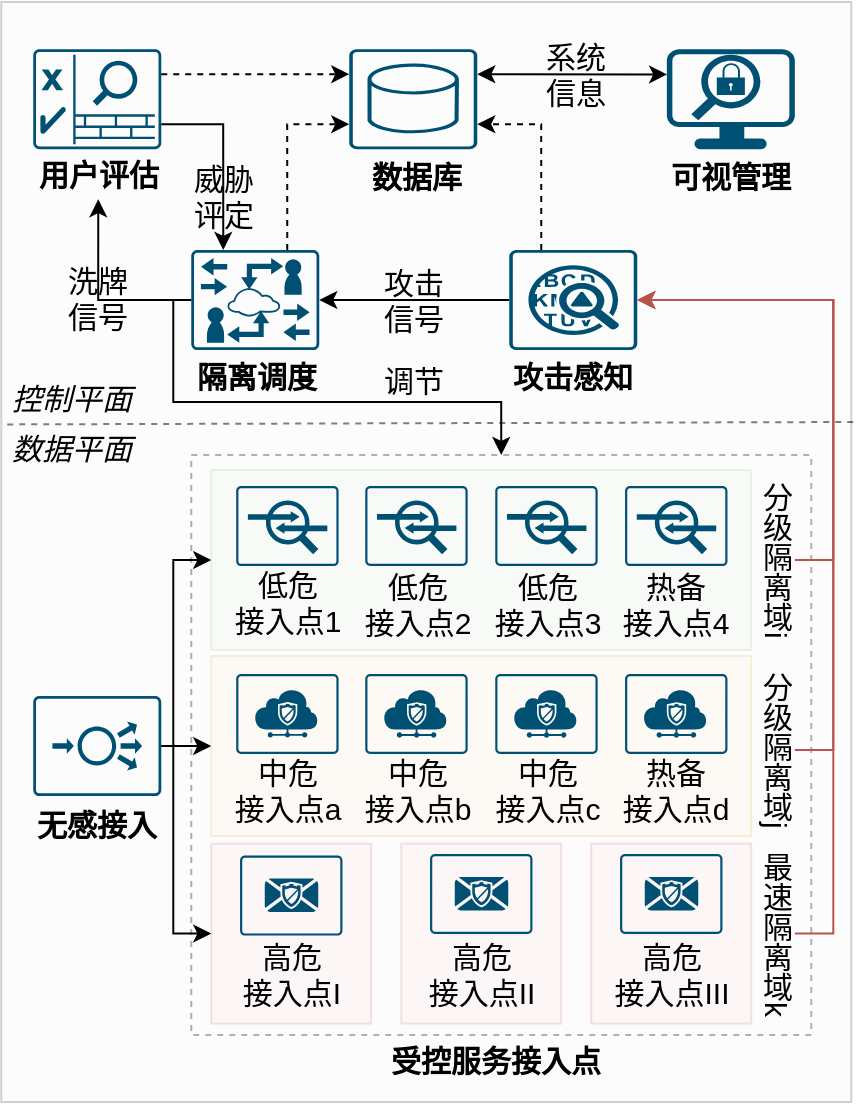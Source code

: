 <mxfile version="27.1.6">
  <diagram name="第 1 页" id="qqDqN3thq60somkiSkHn">
    <mxGraphModel dx="1546" dy="892" grid="1" gridSize="10" guides="1" tooltips="1" connect="1" arrows="1" fold="1" page="1" pageScale="1" pageWidth="827" pageHeight="1169" math="0" shadow="0">
      <root>
        <mxCell id="0" />
        <mxCell id="1" parent="0" />
        <mxCell id="Wd5QwrPuI924RkZsZBoD-1" value="" style="rounded=0;whiteSpace=wrap;html=1;fontSize=15;fillColor=#f5f5f5;fontColor=#333333;strokeColor=#666666;opacity=30;" vertex="1" parent="1">
          <mxGeometry x="587.63" y="730" width="425" height="550" as="geometry" />
        </mxCell>
        <mxCell id="Wd5QwrPuI924RkZsZBoD-2" value="" style="rounded=0;whiteSpace=wrap;html=1;fontSize=15;dashed=1;fillColor=none;fontColor=#333333;strokeColor=#000000;opacity=30;" vertex="1" parent="1">
          <mxGeometry x="682.63" y="956.5" width="310" height="290" as="geometry" />
        </mxCell>
        <mxCell id="Wd5QwrPuI924RkZsZBoD-3" value="" style="rounded=0;whiteSpace=wrap;html=1;fontSize=15;fillColor=#f8cecc;opacity=15;strokeColor=#b85450;" vertex="1" parent="1">
          <mxGeometry x="692.63" y="1150.81" width="80" height="90" as="geometry" />
        </mxCell>
        <mxCell id="Wd5QwrPuI924RkZsZBoD-4" value="" style="rounded=0;whiteSpace=wrap;html=1;fontSize=15;fillColor=#f8cecc;opacity=15;strokeColor=#b85450;" vertex="1" parent="1">
          <mxGeometry x="787.63" y="1150.81" width="80" height="90" as="geometry" />
        </mxCell>
        <mxCell id="Wd5QwrPuI924RkZsZBoD-5" value="" style="rounded=0;whiteSpace=wrap;html=1;fontSize=15;fillColor=#f8cecc;opacity=15;strokeColor=#b85450;" vertex="1" parent="1">
          <mxGeometry x="882.63" y="1150.81" width="80" height="90" as="geometry" />
        </mxCell>
        <mxCell id="Wd5QwrPuI924RkZsZBoD-7" value="" style="rounded=0;whiteSpace=wrap;html=1;fontSize=15;fillColor=#d5e8d4;opacity=15;strokeColor=#82b366;" vertex="1" parent="1">
          <mxGeometry x="692.63" y="964" width="270" height="90" as="geometry" />
        </mxCell>
        <mxCell id="Wd5QwrPuI924RkZsZBoD-10" style="edgeStyle=orthogonalEdgeStyle;rounded=0;orthogonalLoop=1;jettySize=auto;html=1;entryX=0.5;entryY=0;entryDx=0;entryDy=0;exitX=0;exitY=0.5;exitDx=0;exitDy=0;exitPerimeter=0;" edge="1" parent="1" source="Wd5QwrPuI924RkZsZBoD-114" target="Wd5QwrPuI924RkZsZBoD-2">
          <mxGeometry relative="1" as="geometry">
            <Array as="points">
              <mxPoint x="673.63" y="879" />
              <mxPoint x="673.63" y="930" />
              <mxPoint x="837.63" y="930" />
            </Array>
          </mxGeometry>
        </mxCell>
        <mxCell id="Wd5QwrPuI924RkZsZBoD-11" value="&lt;b&gt;隔离调度&lt;/b&gt;" style="text;html=1;align=center;verticalAlign=middle;whiteSpace=wrap;rounded=0;fontSize=15;" vertex="1" parent="1">
          <mxGeometry x="682.63" y="904" width="65" height="25" as="geometry" />
        </mxCell>
        <mxCell id="Wd5QwrPuI924RkZsZBoD-12" value="&lt;b&gt;攻击感知&lt;/b&gt;" style="text;html=1;align=center;verticalAlign=middle;whiteSpace=wrap;rounded=0;fontSize=15;" vertex="1" parent="1">
          <mxGeometry x="841.13" y="904" width="65" height="25" as="geometry" />
        </mxCell>
        <mxCell id="Wd5QwrPuI924RkZsZBoD-13" value="分级隔离域i" style="text;html=1;align=center;verticalAlign=middle;whiteSpace=wrap;rounded=0;fontSize=15;horizontal=1;textDirection=vertical-lr;" vertex="1" parent="1">
          <mxGeometry x="964.43" y="964" width="20" height="90" as="geometry" />
        </mxCell>
        <mxCell id="Wd5QwrPuI924RkZsZBoD-14" value="" style="sketch=0;points=[[0.015,0.015,0],[0.985,0.015,0],[0.985,0.985,0],[0.015,0.985,0],[0.25,0,0],[0.5,0,0],[0.75,0,0],[1,0.25,0],[1,0.5,0],[1,0.75,0],[0.75,1,0],[0.5,1,0],[0.25,1,0],[0,0.75,0],[0,0.5,0],[0,0.25,0]];verticalLabelPosition=bottom;html=1;verticalAlign=top;align=center;pointerEvents=1;shape=mxgraph.cisco19.rect;prIcon=nac_appliance;fillColor=none;strokeColor=#005073;fontSize=15;" vertex="1" parent="1">
          <mxGeometry x="603.63" y="753.61" width="64" height="50" as="geometry" />
        </mxCell>
        <mxCell id="Wd5QwrPuI924RkZsZBoD-15" value="&lt;b&gt;用户评估&lt;/b&gt;" style="text;html=1;align=center;verticalAlign=middle;whiteSpace=wrap;rounded=0;fontSize=15;" vertex="1" parent="1">
          <mxGeometry x="603.63" y="803.61" width="65" height="25" as="geometry" />
        </mxCell>
        <mxCell id="Wd5QwrPuI924RkZsZBoD-16" value="威胁&lt;div&gt;评定&lt;/div&gt;" style="text;html=1;align=center;verticalAlign=middle;whiteSpace=wrap;rounded=0;fontSize=15;" vertex="1" parent="1">
          <mxGeometry x="668.63" y="811.5" width="60" height="30" as="geometry" />
        </mxCell>
        <mxCell id="Wd5QwrPuI924RkZsZBoD-17" value="洗牌信号" style="text;html=1;align=center;verticalAlign=middle;whiteSpace=wrap;rounded=0;fontSize=15;" vertex="1" parent="1">
          <mxGeometry x="614.13" y="862.5" width="44" height="30" as="geometry" />
        </mxCell>
        <mxCell id="Wd5QwrPuI924RkZsZBoD-18" value="" style="sketch=0;points=[[0.015,0.015,0],[0.985,0.015,0],[0.985,0.985,0],[0.015,0.985,0],[0.25,0,0],[0.5,0,0],[0.75,0,0],[1,0.25,0],[1,0.5,0],[1,0.75,0],[0.75,1,0],[0.5,1,0],[0.25,1,0],[0,0.75,0],[0,0.5,0],[0,0.25,0]];verticalLabelPosition=bottom;html=1;verticalAlign=top;align=center;pointerEvents=1;shape=mxgraph.cisco19.rect;prIcon=database_relational;fillColor=none;strokeColor=#005073;fontSize=15;" vertex="1" parent="1">
          <mxGeometry x="761.63" y="753.61" width="64" height="50" as="geometry" />
        </mxCell>
        <mxCell id="Wd5QwrPuI924RkZsZBoD-19" value="&lt;b&gt;数据库&lt;/b&gt;" style="text;html=1;align=center;verticalAlign=middle;whiteSpace=wrap;rounded=0;fontSize=15;" vertex="1" parent="1">
          <mxGeometry x="763.13" y="804.28" width="65" height="25" as="geometry" />
        </mxCell>
        <mxCell id="Wd5QwrPuI924RkZsZBoD-20" value="攻击&lt;div&gt;信号&lt;/div&gt;" style="text;html=1;align=center;verticalAlign=middle;whiteSpace=wrap;rounded=0;fontSize=15;" vertex="1" parent="1">
          <mxGeometry x="763.63" y="864" width="60" height="30" as="geometry" />
        </mxCell>
        <mxCell id="Wd5QwrPuI924RkZsZBoD-21" value="" style="points=[[0.03,0.03,0],[0.5,0,0],[0.97,0.03,0],[1,0.4,0],[0.97,0.745,0],[0.5,1,0],[0.03,0.745,0],[0,0.4,0]];verticalLabelPosition=bottom;sketch=0;html=1;verticalAlign=top;align=center;pointerEvents=1;shape=mxgraph.cisco19.stealthwatch_management_console_smc;fillColor=#005073;strokeColor=none;fontSize=15;" vertex="1" parent="1">
          <mxGeometry x="920.43" y="753.61" width="64" height="50" as="geometry" />
        </mxCell>
        <mxCell id="Wd5QwrPuI924RkZsZBoD-22" value="&lt;b&gt;可视管理&lt;/b&gt;" style="text;html=1;align=center;verticalAlign=middle;whiteSpace=wrap;rounded=0;fontSize=15;" vertex="1" parent="1">
          <mxGeometry x="920.43" y="804.28" width="65" height="25" as="geometry" />
        </mxCell>
        <mxCell id="Wd5QwrPuI924RkZsZBoD-23" value="系统&lt;div&gt;信息&lt;br&gt;&lt;/div&gt;" style="text;html=1;align=center;verticalAlign=middle;whiteSpace=wrap;rounded=0;fontSize=15;" vertex="1" parent="1">
          <mxGeometry x="844.63" y="751" width="60" height="30" as="geometry" />
        </mxCell>
        <mxCell id="Wd5QwrPuI924RkZsZBoD-28" value="" style="endArrow=classic;startArrow=none;html=1;rounded=0;entryX=0;entryY=0.25;entryDx=0;entryDy=0;entryPerimeter=0;fontSize=15;exitX=1;exitY=0.25;exitDx=0;exitDy=0;exitPerimeter=0;startFill=0;dashed=1;" edge="1" parent="1" source="Wd5QwrPuI924RkZsZBoD-14" target="Wd5QwrPuI924RkZsZBoD-18">
          <mxGeometry width="50" height="50" relative="1" as="geometry">
            <mxPoint x="673.63" y="664" as="sourcePoint" />
            <mxPoint x="723.63" y="614" as="targetPoint" />
          </mxGeometry>
        </mxCell>
        <mxCell id="Wd5QwrPuI924RkZsZBoD-29" value="" style="endArrow=classic;startArrow=classic;html=1;rounded=0;exitX=1;exitY=0.25;exitDx=0;exitDy=0;exitPerimeter=0;fontSize=15;entryX=0.002;entryY=0.252;entryDx=0;entryDy=0;entryPerimeter=0;" edge="1" parent="1" source="Wd5QwrPuI924RkZsZBoD-18" target="Wd5QwrPuI924RkZsZBoD-21">
          <mxGeometry width="50" height="50" relative="1" as="geometry">
            <mxPoint x="903.63" y="754" as="sourcePoint" />
            <mxPoint x="973.63" y="774" as="targetPoint" />
          </mxGeometry>
        </mxCell>
        <mxCell id="Wd5QwrPuI924RkZsZBoD-30" style="edgeStyle=orthogonalEdgeStyle;rounded=0;orthogonalLoop=1;jettySize=auto;html=1;entryX=1;entryY=0.5;entryDx=0;entryDy=0;entryPerimeter=0;" edge="1" parent="1" source="Wd5QwrPuI924RkZsZBoD-31" target="Wd5QwrPuI924RkZsZBoD-114">
          <mxGeometry relative="1" as="geometry">
            <mxPoint x="740.63" y="878.995" as="targetPoint" />
            <Array as="points">
              <mxPoint x="793.63" y="879" />
              <mxPoint x="793.63" y="879" />
            </Array>
          </mxGeometry>
        </mxCell>
        <mxCell id="Wd5QwrPuI924RkZsZBoD-31" value="" style="sketch=0;points=[[0.015,0.015,0],[0.985,0.015,0],[0.985,0.985,0],[0.015,0.985,0],[0.25,0,0],[0.5,0,0],[0.75,0,0],[1,0.25,0],[1,0.5,0],[1,0.75,0],[0.75,1,0],[0.5,1,0],[0.25,1,0],[0,0.75,0],[0,0.5,0],[0,0.25,0]];verticalLabelPosition=bottom;html=1;verticalAlign=top;align=center;pointerEvents=1;shape=mxgraph.cisco19.rect;prIcon=anomaly_detection;fillColor=none;strokeColor=#005073;fontSize=15;" vertex="1" parent="1">
          <mxGeometry x="841.63" y="854" width="64" height="50" as="geometry" />
        </mxCell>
        <mxCell id="Wd5QwrPuI924RkZsZBoD-32" value="" style="endArrow=none;dashed=1;html=1;strokeWidth=1;rounded=0;fontSize=15;entryX=0.004;entryY=0.384;entryDx=0;entryDy=0;entryPerimeter=0;opacity=50;" edge="1" parent="1" target="Wd5QwrPuI924RkZsZBoD-1">
          <mxGeometry width="50" height="50" relative="1" as="geometry">
            <mxPoint x="1013.63" y="940" as="sourcePoint" />
            <mxPoint x="593.63" y="940" as="targetPoint" />
          </mxGeometry>
        </mxCell>
        <mxCell id="Wd5QwrPuI924RkZsZBoD-33" value="&lt;font style=&quot;color: rgb(0, 0, 0);&quot;&gt;&lt;i&gt;数据平面&lt;/i&gt;&lt;/font&gt;" style="rounded=0;whiteSpace=wrap;html=1;fontSize=15;strokeColor=none;fillColor=none;" vertex="1" parent="1">
          <mxGeometry x="587.63" y="940" width="70" height="25" as="geometry" />
        </mxCell>
        <mxCell id="Wd5QwrPuI924RkZsZBoD-39" value="&lt;font style=&quot;color: rgb(0, 0, 0);&quot;&gt;&lt;i&gt;控制平面&lt;/i&gt;&lt;/font&gt;" style="rounded=0;whiteSpace=wrap;html=1;fontSize=15;strokeColor=none;fillColor=none;" vertex="1" parent="1">
          <mxGeometry x="587.63" y="915" width="70" height="25" as="geometry" />
        </mxCell>
        <mxCell id="Wd5QwrPuI924RkZsZBoD-69" style="edgeStyle=orthogonalEdgeStyle;rounded=0;orthogonalLoop=1;jettySize=auto;html=1;entryX=0.5;entryY=1;entryDx=0;entryDy=0;exitX=0;exitY=0.5;exitDx=0;exitDy=0;exitPerimeter=0;" edge="1" parent="1" source="Wd5QwrPuI924RkZsZBoD-114" target="Wd5QwrPuI924RkZsZBoD-15">
          <mxGeometry relative="1" as="geometry">
            <mxPoint x="673.63" y="880" as="sourcePoint" />
          </mxGeometry>
        </mxCell>
        <mxCell id="Wd5QwrPuI924RkZsZBoD-70" style="edgeStyle=orthogonalEdgeStyle;rounded=0;orthogonalLoop=1;jettySize=auto;html=1;entryX=0.25;entryY=0;entryDx=0;entryDy=0;entryPerimeter=0;exitX=1;exitY=0.75;exitDx=0;exitDy=0;exitPerimeter=0;" edge="1" parent="1" source="Wd5QwrPuI924RkZsZBoD-14" target="Wd5QwrPuI924RkZsZBoD-114">
          <mxGeometry relative="1" as="geometry">
            <mxPoint x="692.63" y="853.995" as="targetPoint" />
          </mxGeometry>
        </mxCell>
        <mxCell id="Wd5QwrPuI924RkZsZBoD-71" value="低危&lt;br&gt;&lt;div&gt;&lt;span&gt;接入点1&lt;/span&gt;&lt;/div&gt;" style="text;html=1;align=center;verticalAlign=middle;whiteSpace=wrap;rounded=0;fontSize=15;fontStyle=0" vertex="1" parent="1">
          <mxGeometry x="700.698" y="1012.639" width="60" height="35" as="geometry" />
        </mxCell>
        <mxCell id="Wd5QwrPuI924RkZsZBoD-72" style="edgeStyle=orthogonalEdgeStyle;rounded=0;orthogonalLoop=1;jettySize=auto;html=1;entryX=1;entryY=0.75;entryDx=0;entryDy=0;entryPerimeter=0;exitX=0.25;exitY=0;exitDx=0;exitDy=0;exitPerimeter=0;dashed=1;" edge="1" parent="1" source="Wd5QwrPuI924RkZsZBoD-31" target="Wd5QwrPuI924RkZsZBoD-18">
          <mxGeometry relative="1" as="geometry" />
        </mxCell>
        <mxCell id="Wd5QwrPuI924RkZsZBoD-73" style="edgeStyle=orthogonalEdgeStyle;rounded=0;orthogonalLoop=1;jettySize=auto;html=1;entryX=0;entryY=0.75;entryDx=0;entryDy=0;entryPerimeter=0;exitX=0.75;exitY=0;exitDx=0;exitDy=0;exitPerimeter=0;dashed=1;" edge="1" parent="1" source="Wd5QwrPuI924RkZsZBoD-114" target="Wd5QwrPuI924RkZsZBoD-18">
          <mxGeometry relative="1" as="geometry">
            <mxPoint x="724.63" y="853.995" as="sourcePoint" />
          </mxGeometry>
        </mxCell>
        <mxCell id="Wd5QwrPuI924RkZsZBoD-97" style="edgeStyle=orthogonalEdgeStyle;rounded=0;orthogonalLoop=1;jettySize=auto;html=1;entryX=0;entryY=0.5;entryDx=0;entryDy=0;" edge="1" parent="1" source="Wd5QwrPuI924RkZsZBoD-100" target="Wd5QwrPuI924RkZsZBoD-7">
          <mxGeometry relative="1" as="geometry">
            <Array as="points">
              <mxPoint x="673.63" y="1102" />
              <mxPoint x="673.63" y="1009" />
            </Array>
          </mxGeometry>
        </mxCell>
        <mxCell id="Wd5QwrPuI924RkZsZBoD-98" style="edgeStyle=orthogonalEdgeStyle;rounded=0;orthogonalLoop=1;jettySize=auto;html=1;entryX=0;entryY=0.5;entryDx=0;entryDy=0;" edge="1" parent="1" source="Wd5QwrPuI924RkZsZBoD-100" target="Wd5QwrPuI924RkZsZBoD-102">
          <mxGeometry relative="1" as="geometry" />
        </mxCell>
        <mxCell id="Wd5QwrPuI924RkZsZBoD-99" style="edgeStyle=orthogonalEdgeStyle;rounded=0;orthogonalLoop=1;jettySize=auto;html=1;entryX=0;entryY=0.5;entryDx=0;entryDy=0;" edge="1" parent="1" source="Wd5QwrPuI924RkZsZBoD-100" target="Wd5QwrPuI924RkZsZBoD-3">
          <mxGeometry relative="1" as="geometry">
            <Array as="points">
              <mxPoint x="673.63" y="1102" />
              <mxPoint x="673.63" y="1196" />
            </Array>
          </mxGeometry>
        </mxCell>
        <mxCell id="Wd5QwrPuI924RkZsZBoD-100" value="" style="sketch=0;points=[[0.015,0.015,0],[0.985,0.015,0],[0.985,0.985,0],[0.015,0.985,0],[0.25,0,0],[0.5,0,0],[0.75,0,0],[1,0.25,0],[1,0.5,0],[1,0.75,0],[0.75,1,0],[0.5,1,0],[0.25,1,0],[0,0.75,0],[0,0.5,0],[0,0.25,0]];verticalLabelPosition=bottom;html=1;verticalAlign=top;aspect=fixed;align=center;pointerEvents=1;shape=mxgraph.cisco19.rect;prIcon=load_balancer;fillColor=none;strokeColor=#005073;dashed=1;" vertex="1" parent="1">
          <mxGeometry x="603.63" y="1077" width="64" height="50" as="geometry" />
        </mxCell>
        <mxCell id="Wd5QwrPuI924RkZsZBoD-101" value="" style="sketch=0;points=[[0.015,0.015,0],[0.985,0.015,0],[0.985,0.985,0],[0.015,0.985,0],[0.25,0,0],[0.5,0,0],[0.75,0,0],[1,0.25,0],[1,0.5,0],[1,0.75,0],[0.75,1,0],[0.5,1,0],[0.25,1,0],[0,0.75,0],[0,0.5,0],[0,0.25,0]];verticalLabelPosition=bottom;html=1;verticalAlign=top;aspect=fixed;align=center;pointerEvents=1;shape=mxgraph.cisco19.rect;prIcon=ips_ids;fillColor=none;strokeColor=#005073;" vertex="1" parent="1">
          <mxGeometry x="705.098" y="972.02" width="51.2" height="40" as="geometry" />
        </mxCell>
        <mxCell id="Wd5QwrPuI924RkZsZBoD-102" value="" style="rounded=0;whiteSpace=wrap;html=1;fontSize=15;fillColor=#ffe6cc;opacity=15;strokeColor=#d79b00;" vertex="1" parent="1">
          <mxGeometry x="692.63" y="1057" width="270" height="90" as="geometry" />
        </mxCell>
        <mxCell id="Wd5QwrPuI924RkZsZBoD-103" value="" style="sketch=0;points=[[0.015,0.015,0],[0.985,0.015,0],[0.985,0.985,0],[0.015,0.985,0],[0.25,0,0],[0.5,0,0],[0.75,0,0],[1,0.25,0],[1,0.5,0],[1,0.75,0],[0.75,1,0],[0.5,1,0],[0.25,1,0],[0,0.75,0],[0,0.5,0],[0,0.25,0]];verticalLabelPosition=bottom;html=1;verticalAlign=top;aspect=fixed;align=center;pointerEvents=1;shape=mxgraph.cisco19.rect;prIcon=ips_ids;fillColor=none;strokeColor=#005073;" vertex="1" parent="1">
          <mxGeometry x="769.63" y="972" width="51.2" height="40" as="geometry" />
        </mxCell>
        <mxCell id="Wd5QwrPuI924RkZsZBoD-104" value="低危&lt;br&gt;&lt;div&gt;&lt;span&gt;接入点2&lt;/span&gt;&lt;/div&gt;" style="text;html=1;align=center;verticalAlign=middle;whiteSpace=wrap;rounded=0;fontSize=15;fontStyle=0" vertex="1" parent="1">
          <mxGeometry x="765.63" y="1013" width="60" height="35" as="geometry" />
        </mxCell>
        <mxCell id="Wd5QwrPuI924RkZsZBoD-105" value="" style="sketch=0;points=[[0.015,0.015,0],[0.985,0.015,0],[0.985,0.985,0],[0.015,0.985,0],[0.25,0,0],[0.5,0,0],[0.75,0,0],[1,0.25,0],[1,0.5,0],[1,0.75,0],[0.75,1,0],[0.5,1,0],[0.25,1,0],[0,0.75,0],[0,0.5,0],[0,0.25,0]];verticalLabelPosition=bottom;html=1;verticalAlign=top;aspect=fixed;align=center;pointerEvents=1;shape=mxgraph.cisco19.rect;prIcon=ips_ids;fillColor=none;strokeColor=#005073;" vertex="1" parent="1">
          <mxGeometry x="834.63" y="972" width="51.2" height="40" as="geometry" />
        </mxCell>
        <mxCell id="Wd5QwrPuI924RkZsZBoD-106" value="低危&lt;br&gt;&lt;div&gt;&lt;span&gt;接入点3&lt;/span&gt;&lt;/div&gt;" style="text;html=1;align=center;verticalAlign=middle;whiteSpace=wrap;rounded=0;fontSize=15;fontStyle=0" vertex="1" parent="1">
          <mxGeometry x="830.63" y="1013" width="60" height="35" as="geometry" />
        </mxCell>
        <mxCell id="Wd5QwrPuI924RkZsZBoD-107" value="" style="sketch=0;points=[[0.015,0.015,0],[0.985,0.015,0],[0.985,0.985,0],[0.015,0.985,0],[0.25,0,0],[0.5,0,0],[0.75,0,0],[1,0.25,0],[1,0.5,0],[1,0.75,0],[0.75,1,0],[0.5,1,0],[0.25,1,0],[0,0.75,0],[0,0.5,0],[0,0.25,0]];verticalLabelPosition=bottom;html=1;verticalAlign=top;aspect=fixed;align=center;pointerEvents=1;shape=mxgraph.cisco19.rect;prIcon=ips_ids;fillColor=none;strokeColor=#005073;" vertex="1" parent="1">
          <mxGeometry x="899.532" y="972.02" width="51.2" height="40" as="geometry" />
        </mxCell>
        <mxCell id="Wd5QwrPuI924RkZsZBoD-108" value="&lt;span&gt;热备&lt;/span&gt;&lt;br&gt;&lt;div&gt;&lt;span&gt;接入点4&lt;/span&gt;&lt;/div&gt;" style="text;html=1;align=center;verticalAlign=middle;whiteSpace=wrap;rounded=0;fontSize=15;fontStyle=0" vertex="1" parent="1">
          <mxGeometry x="895.132" y="1013" width="60" height="35" as="geometry" />
        </mxCell>
        <mxCell id="Wd5QwrPuI924RkZsZBoD-109" value="中危&lt;br&gt;&lt;div&gt;&lt;span&gt;接入点a&lt;/span&gt;&lt;/div&gt;" style="text;html=1;align=center;verticalAlign=middle;whiteSpace=wrap;rounded=0;fontSize=15;fontStyle=0" vertex="1" parent="1">
          <mxGeometry x="700.698" y="1106.999" width="60" height="35" as="geometry" />
        </mxCell>
        <mxCell id="Wd5QwrPuI924RkZsZBoD-110" value="&lt;span&gt;中危&lt;/span&gt;&lt;div&gt;&lt;span&gt;接入点b&lt;/span&gt;&lt;/div&gt;" style="text;html=1;align=center;verticalAlign=middle;whiteSpace=wrap;rounded=0;fontSize=15;fontStyle=0" vertex="1" parent="1">
          <mxGeometry x="765.63" y="1106.999" width="60" height="35" as="geometry" />
        </mxCell>
        <mxCell id="Wd5QwrPuI924RkZsZBoD-111" value="中危&lt;br&gt;&lt;div&gt;&lt;span&gt;接入点c&lt;/span&gt;&lt;/div&gt;" style="text;html=1;align=center;verticalAlign=middle;whiteSpace=wrap;rounded=0;fontSize=15;fontStyle=0" vertex="1" parent="1">
          <mxGeometry x="830.63" y="1106.999" width="60" height="35" as="geometry" />
        </mxCell>
        <mxCell id="Wd5QwrPuI924RkZsZBoD-112" value="&lt;span&gt;热备&lt;/span&gt;&lt;br&gt;&lt;div&gt;&lt;span&gt;接入点d&lt;/span&gt;&lt;/div&gt;" style="text;html=1;align=center;verticalAlign=middle;whiteSpace=wrap;rounded=0;fontSize=15;fontStyle=0" vertex="1" parent="1">
          <mxGeometry x="895.132" y="1106.999" width="60" height="35" as="geometry" />
        </mxCell>
        <mxCell id="Wd5QwrPuI924RkZsZBoD-113" value="高危&lt;br&gt;&lt;div&gt;&lt;span&gt;接入点I&lt;/span&gt;&lt;/div&gt;" style="text;html=1;align=center;verticalAlign=middle;whiteSpace=wrap;rounded=0;fontSize=15;fontStyle=0" vertex="1" parent="1">
          <mxGeometry x="702.63" y="1198.859" width="60" height="35" as="geometry" />
        </mxCell>
        <mxCell id="Wd5QwrPuI924RkZsZBoD-114" value="" style="sketch=0;points=[[0.015,0.015,0],[0.985,0.015,0],[0.985,0.985,0],[0.015,0.985,0],[0.25,0,0],[0.5,0,0],[0.75,0,0],[1,0.25,0],[1,0.5,0],[1,0.75,0],[0.75,1,0],[0.5,1,0],[0.25,1,0],[0,0.75,0],[0,0.5,0],[0,0.25,0]];verticalLabelPosition=bottom;html=1;verticalAlign=top;aspect=fixed;align=center;pointerEvents=1;shape=mxgraph.cisco19.rect;prIcon=video_gateway;fillColor=none;strokeColor=#005073;" vertex="1" parent="1">
          <mxGeometry x="682.63" y="854" width="64" height="50" as="geometry" />
        </mxCell>
        <mxCell id="Wd5QwrPuI924RkZsZBoD-115" value="" style="sketch=0;points=[[0.015,0.015,0],[0.985,0.015,0],[0.985,0.985,0],[0.015,0.985,0],[0.25,0,0],[0.5,0,0],[0.75,0,0],[1,0.25,0],[1,0.5,0],[1,0.75,0],[0.75,1,0],[0.5,1,0],[0.25,1,0],[0,0.75,0],[0,0.5,0],[0,0.25,0]];verticalLabelPosition=bottom;html=1;verticalAlign=top;aspect=fixed;align=center;pointerEvents=1;shape=mxgraph.cisco19.rect;prIcon=web_security_services;fillColor=none;strokeColor=#005073;" vertex="1" parent="1">
          <mxGeometry x="705.098" y="1065.96" width="51.2" height="40" as="geometry" />
        </mxCell>
        <mxCell id="Wd5QwrPuI924RkZsZBoD-116" value="" style="sketch=0;points=[[0.015,0.015,0],[0.985,0.015,0],[0.985,0.985,0],[0.015,0.985,0],[0.25,0,0],[0.5,0,0],[0.75,0,0],[1,0.25,0],[1,0.5,0],[1,0.75,0],[0.75,1,0],[0.5,1,0],[0.25,1,0],[0,0.75,0],[0,0.5,0],[0,0.25,0]];verticalLabelPosition=bottom;html=1;verticalAlign=top;aspect=fixed;align=center;pointerEvents=1;shape=mxgraph.cisco19.rect;prIcon=flow_analytics;fillColor=none;strokeColor=#005073;" vertex="1" parent="1">
          <mxGeometry x="707.03" y="1156.81" width="51.2" height="40" as="geometry" />
        </mxCell>
        <mxCell id="Wd5QwrPuI924RkZsZBoD-117" value="" style="sketch=0;points=[[0.015,0.015,0],[0.985,0.015,0],[0.985,0.985,0],[0.015,0.985,0],[0.25,0,0],[0.5,0,0],[0.75,0,0],[1,0.25,0],[1,0.5,0],[1,0.75,0],[0.75,1,0],[0.5,1,0],[0.25,1,0],[0,0.75,0],[0,0.5,0],[0,0.25,0]];verticalLabelPosition=bottom;html=1;verticalAlign=top;aspect=fixed;align=center;pointerEvents=1;shape=mxgraph.cisco19.rect;prIcon=web_security_services;fillColor=none;strokeColor=#005073;" vertex="1" parent="1">
          <mxGeometry x="769.63" y="1066" width="51.2" height="40" as="geometry" />
        </mxCell>
        <mxCell id="Wd5QwrPuI924RkZsZBoD-118" value="" style="sketch=0;points=[[0.015,0.015,0],[0.985,0.015,0],[0.985,0.985,0],[0.015,0.985,0],[0.25,0,0],[0.5,0,0],[0.75,0,0],[1,0.25,0],[1,0.5,0],[1,0.75,0],[0.75,1,0],[0.5,1,0],[0.25,1,0],[0,0.75,0],[0,0.5,0],[0,0.25,0]];verticalLabelPosition=bottom;html=1;verticalAlign=top;aspect=fixed;align=center;pointerEvents=1;shape=mxgraph.cisco19.rect;prIcon=web_security_services;fillColor=none;strokeColor=#005073;" vertex="1" parent="1">
          <mxGeometry x="834.63" y="1066" width="51.2" height="40" as="geometry" />
        </mxCell>
        <mxCell id="Wd5QwrPuI924RkZsZBoD-119" value="" style="sketch=0;points=[[0.015,0.015,0],[0.985,0.015,0],[0.985,0.985,0],[0.015,0.985,0],[0.25,0,0],[0.5,0,0],[0.75,0,0],[1,0.25,0],[1,0.5,0],[1,0.75,0],[0.75,1,0],[0.5,1,0],[0.25,1,0],[0,0.75,0],[0,0.5,0],[0,0.25,0]];verticalLabelPosition=bottom;html=1;verticalAlign=top;aspect=fixed;align=center;pointerEvents=1;shape=mxgraph.cisco19.rect;prIcon=web_security_services;fillColor=none;strokeColor=#005073;" vertex="1" parent="1">
          <mxGeometry x="899.532" y="1066" width="51.2" height="40" as="geometry" />
        </mxCell>
        <mxCell id="Wd5QwrPuI924RkZsZBoD-120" value="高危&lt;br&gt;&lt;div&gt;&lt;span&gt;接入点II&lt;/span&gt;&lt;/div&gt;" style="text;html=1;align=center;verticalAlign=middle;whiteSpace=wrap;rounded=0;fontSize=15;fontStyle=0" vertex="1" parent="1">
          <mxGeometry x="798.03" y="1198.049" width="60" height="35" as="geometry" />
        </mxCell>
        <mxCell id="Wd5QwrPuI924RkZsZBoD-121" value="" style="sketch=0;points=[[0.015,0.015,0],[0.985,0.015,0],[0.985,0.985,0],[0.015,0.985,0],[0.25,0,0],[0.5,0,0],[0.75,0,0],[1,0.25,0],[1,0.5,0],[1,0.75,0],[0.75,1,0],[0.5,1,0],[0.25,1,0],[0,0.75,0],[0,0.5,0],[0,0.25,0]];verticalLabelPosition=bottom;html=1;verticalAlign=top;aspect=fixed;align=center;pointerEvents=1;shape=mxgraph.cisco19.rect;prIcon=flow_analytics;fillColor=none;strokeColor=#005073;" vertex="1" parent="1">
          <mxGeometry x="802.03" y="1156" width="51.2" height="40" as="geometry" />
        </mxCell>
        <mxCell id="Wd5QwrPuI924RkZsZBoD-122" value="高危&lt;br&gt;&lt;div&gt;&lt;span&gt;接入点III&lt;/span&gt;&lt;/div&gt;" style="text;html=1;align=center;verticalAlign=middle;whiteSpace=wrap;rounded=0;fontSize=15;fontStyle=0" vertex="1" parent="1">
          <mxGeometry x="892.63" y="1198.049" width="60" height="35" as="geometry" />
        </mxCell>
        <mxCell id="Wd5QwrPuI924RkZsZBoD-123" value="" style="sketch=0;points=[[0.015,0.015,0],[0.985,0.015,0],[0.985,0.985,0],[0.015,0.985,0],[0.25,0,0],[0.5,0,0],[0.75,0,0],[1,0.25,0],[1,0.5,0],[1,0.75,0],[0.75,1,0],[0.5,1,0],[0.25,1,0],[0,0.75,0],[0,0.5,0],[0,0.25,0]];verticalLabelPosition=bottom;html=1;verticalAlign=top;aspect=fixed;align=center;pointerEvents=1;shape=mxgraph.cisco19.rect;prIcon=flow_analytics;fillColor=none;strokeColor=#005073;" vertex="1" parent="1">
          <mxGeometry x="897.03" y="1156" width="51.2" height="40" as="geometry" />
        </mxCell>
        <mxCell id="Wd5QwrPuI924RkZsZBoD-124" value="&lt;b&gt;无感接入&lt;/b&gt;" style="text;html=1;align=center;verticalAlign=middle;whiteSpace=wrap;rounded=0;fontSize=15;" vertex="1" parent="1">
          <mxGeometry x="603.13" y="1128" width="65" height="25" as="geometry" />
        </mxCell>
        <mxCell id="Wd5QwrPuI924RkZsZBoD-125" value="最速隔离域k" style="text;html=1;align=center;verticalAlign=middle;whiteSpace=wrap;rounded=0;fontSize=15;horizontal=1;textDirection=vertical-lr;" vertex="1" parent="1">
          <mxGeometry x="964.43" y="1150.81" width="20" height="90" as="geometry" />
        </mxCell>
        <mxCell id="Wd5QwrPuI924RkZsZBoD-126" value="分级隔离域j" style="text;html=1;align=center;verticalAlign=middle;whiteSpace=wrap;rounded=0;fontSize=15;horizontal=1;textDirection=vertical-lr;" vertex="1" parent="1">
          <mxGeometry x="964.43" y="1059" width="20" height="90" as="geometry" />
        </mxCell>
        <mxCell id="Wd5QwrPuI924RkZsZBoD-127" value="&lt;b&gt;受控服务接入点&lt;/b&gt;" style="text;html=1;align=center;verticalAlign=middle;whiteSpace=wrap;rounded=0;fontSize=15;" vertex="1" parent="1">
          <mxGeometry x="779.63" y="1246.5" width="110" height="25" as="geometry" />
        </mxCell>
        <mxCell id="Wd5QwrPuI924RkZsZBoD-128" style="edgeStyle=orthogonalEdgeStyle;rounded=0;orthogonalLoop=1;jettySize=auto;html=1;entryX=1;entryY=0.5;entryDx=0;entryDy=0;entryPerimeter=0;fillColor=#f8cecc;strokeColor=#b85450;" edge="1" parent="1" source="Wd5QwrPuI924RkZsZBoD-13" target="Wd5QwrPuI924RkZsZBoD-31">
          <mxGeometry relative="1" as="geometry">
            <Array as="points">
              <mxPoint x="1003.63" y="1009" />
              <mxPoint x="1003.63" y="879" />
            </Array>
          </mxGeometry>
        </mxCell>
        <mxCell id="Wd5QwrPuI924RkZsZBoD-129" style="edgeStyle=orthogonalEdgeStyle;rounded=0;orthogonalLoop=1;jettySize=auto;html=1;entryX=1;entryY=0.5;entryDx=0;entryDy=0;entryPerimeter=0;fillColor=#f8cecc;strokeColor=#b85450;" edge="1" parent="1" source="Wd5QwrPuI924RkZsZBoD-126" target="Wd5QwrPuI924RkZsZBoD-31">
          <mxGeometry relative="1" as="geometry">
            <Array as="points">
              <mxPoint x="1003.63" y="1104" />
              <mxPoint x="1003.63" y="879" />
            </Array>
          </mxGeometry>
        </mxCell>
        <mxCell id="Wd5QwrPuI924RkZsZBoD-130" style="edgeStyle=orthogonalEdgeStyle;rounded=0;orthogonalLoop=1;jettySize=auto;html=1;entryX=1;entryY=0.5;entryDx=0;entryDy=0;entryPerimeter=0;fillColor=#f8cecc;strokeColor=#b85450;" edge="1" parent="1" source="Wd5QwrPuI924RkZsZBoD-125" target="Wd5QwrPuI924RkZsZBoD-31">
          <mxGeometry relative="1" as="geometry">
            <Array as="points">
              <mxPoint x="1003.63" y="1196" />
              <mxPoint x="1003.63" y="879" />
            </Array>
          </mxGeometry>
        </mxCell>
        <mxCell id="Wd5QwrPuI924RkZsZBoD-145" value="调节" style="text;html=1;align=center;verticalAlign=middle;whiteSpace=wrap;rounded=0;fontSize=15;" vertex="1" parent="1">
          <mxGeometry x="771.63" y="904.0" width="44" height="30" as="geometry" />
        </mxCell>
      </root>
    </mxGraphModel>
  </diagram>
</mxfile>
